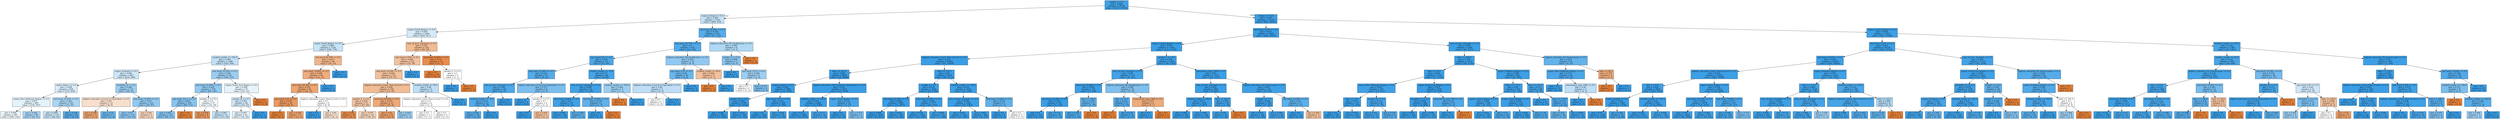 digraph Tree {
node [shape=box, style="filled", color="black"] ;
0 [label="weight <= 0.5\ngini = 0.066\nsamples = 38730\nvalue = [1327, 37403]", fillcolor="#399de5f6"] ;
1 [label="region_Ireland <= 0.5\ngini = 0.485\nsamples = 1592\nvalue = [660, 932]", fillcolor="#399de54a"] ;
0 -> 1 [labeldistance=2.5, labelangle=45, headlabel="True"] ;
2 [label="region_South Region <= 0.5\ngini = 0.493\nsamples = 1460\nvalue = [643, 817]", fillcolor="#399de536"] ;
1 -> 2 ;
3 [label="region_North Region <= 0.5\ngini = 0.486\nsamples = 1336\nvalue = [558, 778]", fillcolor="#399de548"] ;
2 -> 3 ;
4 [label="studied_credits <= 105.0\ngini = 0.483\nsamples = 1288\nvalue = [524, 764]", fillcolor="#399de550"] ;
3 -> 4 ;
5 [label="region_Scotland <= 0.5\ngini = 0.491\nsamples = 965\nvalue = [416, 549]", fillcolor="#399de53e"] ;
4 -> 5 ;
6 [label="region_Wales <= 0.5\ngini = 0.494\nsamples = 828\nvalue = [370, 458]", fillcolor="#399de531"] ;
5 -> 6 ;
7 [label="region_West Midlands Region <= 0.5\ngini = 0.497\nsamples = 685\nvalue = [318, 367]", fillcolor="#399de522"] ;
6 -> 7 ;
8 [label="gini = 0.499\nsamples = 605\nvalue = [289, 316]", fillcolor="#399de516"] ;
7 -> 8 ;
9 [label="gini = 0.462\nsamples = 80\nvalue = [29, 51]", fillcolor="#399de56e"] ;
7 -> 9 ;
10 [label="imd_band_20-30% <= 0.5\ngini = 0.463\nsamples = 143\nvalue = [52, 91]", fillcolor="#399de56d"] ;
6 -> 10 ;
11 [label="gini = 0.488\nsamples = 114\nvalue = [48, 66]", fillcolor="#399de546"] ;
10 -> 11 ;
12 [label="gini = 0.238\nsamples = 29\nvalue = [4, 25]", fillcolor="#399de5d6"] ;
10 -> 12 ;
13 [label="disability_N <= 0.5\ngini = 0.446\nsamples = 137\nvalue = [46, 91]", fillcolor="#399de57e"] ;
5 -> 13 ;
14 [label="highest_education_A Level or Equivalent <= 0.5\ngini = 0.49\nsamples = 14\nvalue = [8, 6]", fillcolor="#e5813940"] ;
13 -> 14 ;
15 [label="gini = 0.346\nsamples = 9\nvalue = [7, 2]", fillcolor="#e58139b6"] ;
14 -> 15 ;
16 [label="gini = 0.32\nsamples = 5\nvalue = [1, 4]", fillcolor="#399de5bf"] ;
14 -> 16 ;
17 [label="imd_band_70-80% <= 0.5\ngini = 0.427\nsamples = 123\nvalue = [38, 85]", fillcolor="#399de58d"] ;
13 -> 17 ;
18 [label="gini = 0.417\nsamples = 118\nvalue = [35, 83]", fillcolor="#399de593"] ;
17 -> 18 ;
19 [label="gini = 0.48\nsamples = 5\nvalue = [3, 2]", fillcolor="#e5813955"] ;
17 -> 19 ;
20 [label="imd_band_20-30% <= 0.5\ngini = 0.445\nsamples = 323\nvalue = [108, 215]", fillcolor="#399de57f"] ;
4 -> 20 ;
21 [label="imd_band_10-20% <= 0.5\ngini = 0.429\nsamples = 276\nvalue = [86, 190]", fillcolor="#399de58c"] ;
20 -> 21 ;
22 [label="age_band_55<= <= 0.5\ngini = 0.407\nsamples = 239\nvalue = [68, 171]", fillcolor="#399de59a"] ;
21 -> 22 ;
23 [label="gini = 0.402\nsamples = 237\nvalue = [66, 171]", fillcolor="#399de59d"] ;
22 -> 23 ;
24 [label="gini = 0.0\nsamples = 2\nvalue = [2, 0]", fillcolor="#e58139ff"] ;
22 -> 24 ;
25 [label="gender_F <= 0.5\ngini = 0.5\nsamples = 37\nvalue = [18, 19]", fillcolor="#399de50d"] ;
21 -> 25 ;
26 [label="gini = 0.278\nsamples = 6\nvalue = [5, 1]", fillcolor="#e58139cc"] ;
25 -> 26 ;
27 [label="gini = 0.487\nsamples = 31\nvalue = [13, 18]", fillcolor="#399de547"] ;
25 -> 27 ;
28 [label="region_South East Region <= 0.5\ngini = 0.498\nsamples = 47\nvalue = [22, 25]", fillcolor="#399de51f"] ;
20 -> 28 ;
29 [label="gender_M <= 0.5\ngini = 0.491\nsamples = 44\nvalue = [19, 25]", fillcolor="#399de53d"] ;
28 -> 29 ;
30 [label="gini = 0.497\nsamples = 41\nvalue = [19, 22]", fillcolor="#399de523"] ;
29 -> 30 ;
31 [label="gini = 0.0\nsamples = 3\nvalue = [0, 3]", fillcolor="#399de5ff"] ;
29 -> 31 ;
32 [label="gini = 0.0\nsamples = 3\nvalue = [3, 0]", fillcolor="#e58139ff"] ;
28 -> 32 ;
33 [label="imd_band_60-70% <= 0.5\ngini = 0.413\nsamples = 48\nvalue = [34, 14]", fillcolor="#e5813996"] ;
3 -> 33 ;
34 [label="imd_band_70-80% <= 0.5\ngini = 0.386\nsamples = 46\nvalue = [34, 12]", fillcolor="#e58139a5"] ;
33 -> 34 ;
35 [label="imd_band_20-30% <= 0.5\ngini = 0.351\nsamples = 44\nvalue = [34, 10]", fillcolor="#e58139b4"] ;
34 -> 35 ;
36 [label="age_band_0-35 <= 0.5\ngini = 0.278\nsamples = 36\nvalue = [30, 6]", fillcolor="#e58139cc"] ;
35 -> 36 ;
37 [label="gini = 0.0\nsamples = 9\nvalue = [9, 0]", fillcolor="#e58139ff"] ;
36 -> 37 ;
38 [label="gini = 0.346\nsamples = 27\nvalue = [21, 6]", fillcolor="#e58139b6"] ;
36 -> 38 ;
39 [label="highest_education_Lower Than A Level <= 0.5\ngini = 0.5\nsamples = 8\nvalue = [4, 4]", fillcolor="#e5813900"] ;
35 -> 39 ;
40 [label="gini = 0.0\nsamples = 1\nvalue = [0, 1]", fillcolor="#399de5ff"] ;
39 -> 40 ;
41 [label="gini = 0.49\nsamples = 7\nvalue = [4, 3]", fillcolor="#e5813940"] ;
39 -> 41 ;
42 [label="gini = 0.0\nsamples = 2\nvalue = [0, 2]", fillcolor="#399de5ff"] ;
34 -> 42 ;
43 [label="gini = 0.0\nsamples = 2\nvalue = [0, 2]", fillcolor="#399de5ff"] ;
33 -> 43 ;
44 [label="num_of_prev_attempts <= 0.5\ngini = 0.431\nsamples = 124\nvalue = [85, 39]", fillcolor="#e581398a"] ;
2 -> 44 ;
45 [label="imd_band_0-10% <= 0.5\ngini = 0.448\nsamples = 112\nvalue = [74, 38]", fillcolor="#e581397c"] ;
44 -> 45 ;
46 [label="imd_band_10-20% <= 0.5\ngini = 0.444\nsamples = 111\nvalue = [74, 37]", fillcolor="#e581397f"] ;
45 -> 46 ;
47 [label="highest_education_Lower Than A Level <= 0.5\ngini = 0.436\nsamples = 106\nvalue = [72, 34]", fillcolor="#e5813987"] ;
46 -> 47 ;
48 [label="gender_F <= 0.5\ngini = 0.459\nsamples = 73\nvalue = [47, 26]", fillcolor="#e5813972"] ;
47 -> 48 ;
49 [label="gini = 0.18\nsamples = 10\nvalue = [9, 1]", fillcolor="#e58139e3"] ;
48 -> 49 ;
50 [label="gini = 0.479\nsamples = 63\nvalue = [38, 25]", fillcolor="#e5813957"] ;
48 -> 50 ;
51 [label="imd_band_80-90% <= 0.5\ngini = 0.367\nsamples = 33\nvalue = [25, 8]", fillcolor="#e58139ad"] ;
47 -> 51 ;
52 [label="gini = 0.32\nsamples = 30\nvalue = [24, 6]", fillcolor="#e58139bf"] ;
51 -> 52 ;
53 [label="gini = 0.444\nsamples = 3\nvalue = [1, 2]", fillcolor="#399de57f"] ;
51 -> 53 ;
54 [label="studied_credits <= 90.0\ngini = 0.48\nsamples = 5\nvalue = [2, 3]", fillcolor="#399de555"] ;
46 -> 54 ;
55 [label="highest_education_Lower Than A Level <= 0.5\ngini = 0.5\nsamples = 4\nvalue = [2, 2]", fillcolor="#e5813900"] ;
54 -> 55 ;
56 [label="gini = 0.5\nsamples = 2\nvalue = [1, 1]", fillcolor="#e5813900"] ;
55 -> 56 ;
57 [label="gini = 0.5\nsamples = 2\nvalue = [1, 1]", fillcolor="#e5813900"] ;
55 -> 57 ;
58 [label="gini = 0.0\nsamples = 1\nvalue = [0, 1]", fillcolor="#399de5ff"] ;
54 -> 58 ;
59 [label="gini = 0.0\nsamples = 1\nvalue = [0, 1]", fillcolor="#399de5ff"] ;
45 -> 59 ;
60 [label="imd_band_10-20% <= 0.5\ngini = 0.153\nsamples = 12\nvalue = [11, 1]", fillcolor="#e58139e8"] ;
44 -> 60 ;
61 [label="gini = 0.0\nsamples = 10\nvalue = [10, 0]", fillcolor="#e58139ff"] ;
60 -> 61 ;
62 [label="gender_F <= 0.5\ngini = 0.5\nsamples = 2\nvalue = [1, 1]", fillcolor="#e5813900"] ;
60 -> 62 ;
63 [label="gini = 0.0\nsamples = 1\nvalue = [0, 1]", fillcolor="#399de5ff"] ;
62 -> 63 ;
64 [label="gini = 0.0\nsamples = 1\nvalue = [1, 0]", fillcolor="#e58139ff"] ;
62 -> 64 ;
65 [label="imd_band_80-90% <= 0.5\ngini = 0.224\nsamples = 132\nvalue = [17, 115]", fillcolor="#399de5d9"] ;
1 -> 65 ;
66 [label="imd_band_60-70% <= 0.5\ngini = 0.2\nsamples = 124\nvalue = [14, 110]", fillcolor="#399de5df"] ;
65 -> 66 ;
67 [label="age_band_0-35 <= 0.5\ngini = 0.164\nsamples = 111\nvalue = [10, 101]", fillcolor="#399de5e6"] ;
66 -> 67 ;
68 [label="imd_band_10-20% <= 0.5\ngini = 0.223\nsamples = 47\nvalue = [6, 41]", fillcolor="#399de5da"] ;
67 -> 68 ;
69 [label="num_of_prev_attempts <= 0.5\ngini = 0.184\nsamples = 39\nvalue = [4, 35]", fillcolor="#399de5e2"] ;
68 -> 69 ;
70 [label="studied_credits <= 75.0\ngini = 0.213\nsamples = 33\nvalue = [4, 29]", fillcolor="#399de5dc"] ;
69 -> 70 ;
71 [label="gini = 0.245\nsamples = 28\nvalue = [4, 24]", fillcolor="#399de5d4"] ;
70 -> 71 ;
72 [label="gini = 0.0\nsamples = 5\nvalue = [0, 5]", fillcolor="#399de5ff"] ;
70 -> 72 ;
73 [label="gini = 0.0\nsamples = 6\nvalue = [0, 6]", fillcolor="#399de5ff"] ;
69 -> 73 ;
74 [label="highest_education_A Level or Equivalent <= 0.5\ngini = 0.375\nsamples = 8\nvalue = [2, 6]", fillcolor="#399de5aa"] ;
68 -> 74 ;
75 [label="gini = 0.0\nsamples = 4\nvalue = [0, 4]", fillcolor="#399de5ff"] ;
74 -> 75 ;
76 [label="gender_F <= 0.5\ngini = 0.5\nsamples = 4\nvalue = [2, 2]", fillcolor="#e5813900"] ;
74 -> 76 ;
77 [label="gini = 0.0\nsamples = 1\nvalue = [0, 1]", fillcolor="#399de5ff"] ;
76 -> 77 ;
78 [label="gini = 0.444\nsamples = 3\nvalue = [2, 1]", fillcolor="#e581397f"] ;
76 -> 78 ;
79 [label="studied_credits <= 75.0\ngini = 0.117\nsamples = 64\nvalue = [4, 60]", fillcolor="#399de5ee"] ;
67 -> 79 ;
80 [label="num_of_prev_attempts <= 0.5\ngini = 0.094\nsamples = 61\nvalue = [3, 58]", fillcolor="#399de5f2"] ;
79 -> 80 ;
81 [label="imd_band_30-40% <= 0.5\ngini = 0.07\nsamples = 55\nvalue = [2, 53]", fillcolor="#399de5f5"] ;
80 -> 81 ;
82 [label="gini = 0.041\nsamples = 48\nvalue = [1, 47]", fillcolor="#399de5fa"] ;
81 -> 82 ;
83 [label="gini = 0.245\nsamples = 7\nvalue = [1, 6]", fillcolor="#399de5d4"] ;
81 -> 83 ;
84 [label="imd_band_70-80% <= 0.5\ngini = 0.278\nsamples = 6\nvalue = [1, 5]", fillcolor="#399de5cc"] ;
80 -> 84 ;
85 [label="gini = 0.0\nsamples = 5\nvalue = [0, 5]", fillcolor="#399de5ff"] ;
84 -> 85 ;
86 [label="gini = 0.0\nsamples = 1\nvalue = [1, 0]", fillcolor="#e58139ff"] ;
84 -> 86 ;
87 [label="studied_credits <= 105.0\ngini = 0.444\nsamples = 3\nvalue = [1, 2]", fillcolor="#399de57f"] ;
79 -> 87 ;
88 [label="gini = 0.0\nsamples = 1\nvalue = [1, 0]", fillcolor="#e58139ff"] ;
87 -> 88 ;
89 [label="gini = 0.0\nsamples = 2\nvalue = [0, 2]", fillcolor="#399de5ff"] ;
87 -> 89 ;
90 [label="highest_education_HE Qualification <= 0.5\ngini = 0.426\nsamples = 13\nvalue = [4, 9]", fillcolor="#399de58e"] ;
66 -> 90 ;
91 [label="age_band_0-35 <= 0.5\ngini = 0.32\nsamples = 10\nvalue = [2, 8]", fillcolor="#399de5bf"] ;
90 -> 91 ;
92 [label="highest_education_A Level or Equivalent <= 0.5\ngini = 0.48\nsamples = 5\nvalue = [2, 3]", fillcolor="#399de555"] ;
91 -> 92 ;
93 [label="gini = 0.5\nsamples = 4\nvalue = [2, 2]", fillcolor="#e5813900"] ;
92 -> 93 ;
94 [label="gini = 0.0\nsamples = 1\nvalue = [0, 1]", fillcolor="#399de5ff"] ;
92 -> 94 ;
95 [label="gini = 0.0\nsamples = 5\nvalue = [0, 5]", fillcolor="#399de5ff"] ;
91 -> 95 ;
96 [label="studied_credits <= 90.0\ngini = 0.444\nsamples = 3\nvalue = [2, 1]", fillcolor="#e581397f"] ;
90 -> 96 ;
97 [label="gini = 0.0\nsamples = 2\nvalue = [2, 0]", fillcolor="#e58139ff"] ;
96 -> 97 ;
98 [label="gini = 0.0\nsamples = 1\nvalue = [0, 1]", fillcolor="#399de5ff"] ;
96 -> 98 ;
99 [label="highest_education_HE Qualification <= 0.5\ngini = 0.469\nsamples = 8\nvalue = [3, 5]", fillcolor="#399de566"] ;
65 -> 99 ;
100 [label="gender_F <= 0.5\ngini = 0.408\nsamples = 7\nvalue = [2, 5]", fillcolor="#399de599"] ;
99 -> 100 ;
101 [label="gini = 0.0\nsamples = 1\nvalue = [0, 1]", fillcolor="#399de5ff"] ;
100 -> 101 ;
102 [label="age_band_35-55 <= 0.5\ngini = 0.444\nsamples = 6\nvalue = [2, 4]", fillcolor="#399de57f"] ;
100 -> 102 ;
103 [label="gini = 0.5\nsamples = 2\nvalue = [1, 1]", fillcolor="#e5813900"] ;
102 -> 103 ;
104 [label="gini = 0.375\nsamples = 4\nvalue = [1, 3]", fillcolor="#399de5aa"] ;
102 -> 104 ;
105 [label="gini = 0.0\nsamples = 1\nvalue = [1, 0]", fillcolor="#e58139ff"] ;
99 -> 105 ;
106 [label="weight <= 14.0\ngini = 0.035\nsamples = 37138\nvalue = [667, 36471]", fillcolor="#399de5fa"] ;
0 -> 106 [labeldistance=2.5, labelangle=-45, headlabel="False"] ;
107 [label="imd_band_0-10% <= 0.5\ngini = 0.017\nsamples = 19601\nvalue = [166, 19435]", fillcolor="#399de5fd"] ;
106 -> 107 ;
108 [label="region_London Region <= 0.5\ngini = 0.014\nsamples = 17401\nvalue = [123, 17278]", fillcolor="#399de5fd"] ;
107 -> 108 ;
109 [label="highest_education_Lower Than A Level <= 0.5\ngini = 0.012\nsamples = 16056\nvalue = [97, 15959]", fillcolor="#399de5fd"] ;
108 -> 109 ;
110 [label="date <= 141.5\ngini = 0.007\nsamples = 9682\nvalue = [34, 9648]", fillcolor="#399de5fe"] ;
109 -> 110 ;
111 [label="region_Ireland <= 0.5\ngini = 0.005\nsamples = 7068\nvalue = [18, 7050]", fillcolor="#399de5fe"] ;
110 -> 111 ;
112 [label="gender_M <= 0.5\ngini = 0.004\nsamples = 6769\nvalue = [15, 6754]", fillcolor="#399de5fe"] ;
111 -> 112 ;
113 [label="gini = 0.004\nsamples = 6013\nvalue = [11, 6002]", fillcolor="#399de5ff"] ;
112 -> 113 ;
114 [label="gini = 0.011\nsamples = 756\nvalue = [4, 752]", fillcolor="#399de5fe"] ;
112 -> 114 ;
115 [label="age_band_35-55 <= 0.5\ngini = 0.02\nsamples = 299\nvalue = [3, 296]", fillcolor="#399de5fc"] ;
111 -> 115 ;
116 [label="gini = 0.0\nsamples = 200\nvalue = [0, 200]", fillcolor="#399de5ff"] ;
115 -> 116 ;
117 [label="gini = 0.059\nsamples = 99\nvalue = [3, 96]", fillcolor="#399de5f7"] ;
115 -> 117 ;
118 [label="highest_education_Post Graduate Qualification <= 0.5\ngini = 0.012\nsamples = 2614\nvalue = [16, 2598]", fillcolor="#399de5fd"] ;
110 -> 118 ;
119 [label="studied_credits <= 225.0\ngini = 0.011\nsamples = 2600\nvalue = [15, 2585]", fillcolor="#399de5fe"] ;
118 -> 119 ;
120 [label="gini = 0.011\nsamples = 2584\nvalue = [14, 2570]", fillcolor="#399de5fe"] ;
119 -> 120 ;
121 [label="gini = 0.117\nsamples = 16\nvalue = [1, 15]", fillcolor="#399de5ee"] ;
119 -> 121 ;
122 [label="region_South Region <= 0.5\ngini = 0.133\nsamples = 14\nvalue = [1, 13]", fillcolor="#399de5eb"] ;
118 -> 122 ;
123 [label="gini = 0.0\nsamples = 10\nvalue = [0, 10]", fillcolor="#399de5ff"] ;
122 -> 123 ;
124 [label="gini = 0.375\nsamples = 4\nvalue = [1, 3]", fillcolor="#399de5aa"] ;
122 -> 124 ;
125 [label="date <= 141.5\ngini = 0.02\nsamples = 6374\nvalue = [63, 6311]", fillcolor="#399de5fc"] ;
109 -> 125 ;
126 [label="weight <= 3.0\ngini = 0.016\nsamples = 4764\nvalue = [38, 4726]", fillcolor="#399de5fd"] ;
125 -> 126 ;
127 [label="imd_band_20-30% <= 0.5\ngini = 0.008\nsamples = 2987\nvalue = [12, 2975]", fillcolor="#399de5fe"] ;
126 -> 127 ;
128 [label="gini = 0.006\nsamples = 2619\nvalue = [8, 2611]", fillcolor="#399de5fe"] ;
127 -> 128 ;
129 [label="gini = 0.022\nsamples = 368\nvalue = [4, 364]", fillcolor="#399de5fc"] ;
127 -> 129 ;
130 [label="imd_band_30-40% <= 0.5\ngini = 0.029\nsamples = 1777\nvalue = [26, 1751]", fillcolor="#399de5fb"] ;
126 -> 130 ;
131 [label="gini = 0.024\nsamples = 1564\nvalue = [19, 1545]", fillcolor="#399de5fc"] ;
130 -> 131 ;
132 [label="gini = 0.064\nsamples = 213\nvalue = [7, 206]", fillcolor="#399de5f6"] ;
130 -> 132 ;
133 [label="studied_credits <= 270.0\ngini = 0.031\nsamples = 1610\nvalue = [25, 1585]", fillcolor="#399de5fb"] ;
125 -> 133 ;
134 [label="num_of_prev_attempts <= 0.5\ngini = 0.029\nsamples = 1604\nvalue = [24, 1580]", fillcolor="#399de5fb"] ;
133 -> 134 ;
135 [label="gini = 0.022\nsamples = 1322\nvalue = [15, 1307]", fillcolor="#399de5fc"] ;
134 -> 135 ;
136 [label="gini = 0.062\nsamples = 282\nvalue = [9, 273]", fillcolor="#399de5f7"] ;
134 -> 136 ;
137 [label="imd_band_10-20% <= 0.5\ngini = 0.278\nsamples = 6\nvalue = [1, 5]", fillcolor="#399de5cc"] ;
133 -> 137 ;
138 [label="gini = 0.0\nsamples = 4\nvalue = [0, 4]", fillcolor="#399de5ff"] ;
137 -> 138 ;
139 [label="gini = 0.5\nsamples = 2\nvalue = [1, 1]", fillcolor="#e5813900"] ;
137 -> 139 ;
140 [label="gender_F <= 0.5\ngini = 0.038\nsamples = 1345\nvalue = [26, 1319]", fillcolor="#399de5fa"] ;
108 -> 140 ;
141 [label="num_of_prev_attempts <= 0.5\ngini = 0.09\nsamples = 170\nvalue = [8, 162]", fillcolor="#399de5f2"] ;
140 -> 141 ;
142 [label="imd_band_50-60% <= 0.5\ngini = 0.039\nsamples = 151\nvalue = [3, 148]", fillcolor="#399de5fa"] ;
141 -> 142 ;
143 [label="imd_band_20-30% <= 0.5\ngini = 0.014\nsamples = 139\nvalue = [1, 138]", fillcolor="#399de5fd"] ;
142 -> 143 ;
144 [label="gini = 0.0\nsamples = 125\nvalue = [0, 125]", fillcolor="#399de5ff"] ;
143 -> 144 ;
145 [label="gini = 0.133\nsamples = 14\nvalue = [1, 13]", fillcolor="#399de5eb"] ;
143 -> 145 ;
146 [label="date <= 190.5\ngini = 0.278\nsamples = 12\nvalue = [2, 10]", fillcolor="#399de5cc"] ;
142 -> 146 ;
147 [label="gini = 0.165\nsamples = 11\nvalue = [1, 10]", fillcolor="#399de5e6"] ;
146 -> 147 ;
148 [label="gini = 0.0\nsamples = 1\nvalue = [1, 0]", fillcolor="#e58139ff"] ;
146 -> 148 ;
149 [label="highest_education_HE Qualification <= 0.5\ngini = 0.388\nsamples = 19\nvalue = [5, 14]", fillcolor="#399de5a4"] ;
141 -> 149 ;
150 [label="date <= 15.5\ngini = 0.231\nsamples = 15\nvalue = [2, 13]", fillcolor="#399de5d8"] ;
149 -> 150 ;
151 [label="gini = 0.0\nsamples = 1\nvalue = [1, 0]", fillcolor="#e58139ff"] ;
150 -> 151 ;
152 [label="gini = 0.133\nsamples = 14\nvalue = [1, 13]", fillcolor="#399de5eb"] ;
150 -> 152 ;
153 [label="assessment_type_CMA <= 0.5\ngini = 0.375\nsamples = 4\nvalue = [3, 1]", fillcolor="#e58139aa"] ;
149 -> 153 ;
154 [label="gini = 0.0\nsamples = 1\nvalue = [0, 1]", fillcolor="#399de5ff"] ;
153 -> 154 ;
155 [label="gini = 0.0\nsamples = 3\nvalue = [3, 0]", fillcolor="#e58139ff"] ;
153 -> 155 ;
156 [label="assessment_type_TMA <= 0.5\ngini = 0.03\nsamples = 1175\nvalue = [18, 1157]", fillcolor="#399de5fb"] ;
140 -> 156 ;
157 [label="num_of_prev_attempts <= 1.5\ngini = 0.021\nsamples = 854\nvalue = [9, 845]", fillcolor="#399de5fc"] ;
156 -> 157 ;
158 [label="studied_credits <= 80.0\ngini = 0.017\nsamples = 814\nvalue = [7, 807]", fillcolor="#399de5fd"] ;
157 -> 158 ;
159 [label="gini = 0.004\nsamples = 530\nvalue = [1, 529]", fillcolor="#399de5ff"] ;
158 -> 159 ;
160 [label="gini = 0.041\nsamples = 284\nvalue = [6, 278]", fillcolor="#399de5f9"] ;
158 -> 160 ;
161 [label="date <= 201.0\ngini = 0.095\nsamples = 40\nvalue = [2, 38]", fillcolor="#399de5f2"] ;
157 -> 161 ;
162 [label="gini = 0.05\nsamples = 39\nvalue = [1, 38]", fillcolor="#399de5f8"] ;
161 -> 162 ;
163 [label="gini = 0.0\nsamples = 1\nvalue = [1, 0]", fillcolor="#e58139ff"] ;
161 -> 163 ;
164 [label="highest_education_No Formal quals <= 0.5\ngini = 0.055\nsamples = 321\nvalue = [9, 312]", fillcolor="#399de5f8"] ;
156 -> 164 ;
165 [label="weight <= 7.5\ngini = 0.044\nsamples = 308\nvalue = [7, 301]", fillcolor="#399de5f9"] ;
164 -> 165 ;
166 [label="gini = 0.033\nsamples = 240\nvalue = [4, 236]", fillcolor="#399de5fb"] ;
165 -> 166 ;
167 [label="gini = 0.084\nsamples = 68\nvalue = [3, 65]", fillcolor="#399de5f3"] ;
165 -> 167 ;
168 [label="imd_band_10-20% <= 0.5\ngini = 0.26\nsamples = 13\nvalue = [2, 11]", fillcolor="#399de5d1"] ;
164 -> 168 ;
169 [label="gini = 0.0\nsamples = 10\nvalue = [0, 10]", fillcolor="#399de5ff"] ;
168 -> 169 ;
170 [label="gini = 0.444\nsamples = 3\nvalue = [2, 1]", fillcolor="#e581397f"] ;
168 -> 170 ;
171 [label="num_of_prev_attempts <= 2.5\ngini = 0.038\nsamples = 2200\nvalue = [43, 2157]", fillcolor="#399de5fa"] ;
107 -> 171 ;
172 [label="date <= 106.5\ngini = 0.034\nsamples = 2172\nvalue = [38, 2134]", fillcolor="#399de5fa"] ;
171 -> 172 ;
173 [label="date <= 33.0\ngini = 0.025\nsamples = 1331\nvalue = [17, 1314]", fillcolor="#399de5fc"] ;
172 -> 173 ;
174 [label="region_West Midlands Region <= 0.5\ngini = 0.052\nsamples = 453\nvalue = [12, 441]", fillcolor="#399de5f8"] ;
173 -> 174 ;
175 [label="date <= 15.5\ngini = 0.037\nsamples = 370\nvalue = [7, 363]", fillcolor="#399de5fa"] ;
174 -> 175 ;
176 [label="gini = 0.0\nsamples = 107\nvalue = [0, 107]", fillcolor="#399de5ff"] ;
175 -> 176 ;
177 [label="gini = 0.052\nsamples = 263\nvalue = [7, 256]", fillcolor="#399de5f8"] ;
175 -> 177 ;
178 [label="gender_M <= 0.5\ngini = 0.113\nsamples = 83\nvalue = [5, 78]", fillcolor="#399de5ef"] ;
174 -> 178 ;
179 [label="gini = 0.101\nsamples = 75\nvalue = [4, 71]", fillcolor="#399de5f1"] ;
178 -> 179 ;
180 [label="gini = 0.219\nsamples = 8\nvalue = [1, 7]", fillcolor="#399de5db"] ;
178 -> 180 ;
181 [label="region_South East Region <= 0.5\ngini = 0.011\nsamples = 878\nvalue = [5, 873]", fillcolor="#399de5fe"] ;
173 -> 181 ;
182 [label="disability_Y <= 0.5\ngini = 0.009\nsamples = 868\nvalue = [4, 864]", fillcolor="#399de5fe"] ;
181 -> 182 ;
183 [label="gini = 0.003\nsamples = 742\nvalue = [1, 741]", fillcolor="#399de5ff"] ;
182 -> 183 ;
184 [label="gini = 0.046\nsamples = 126\nvalue = [3, 123]", fillcolor="#399de5f9"] ;
182 -> 184 ;
185 [label="assessment_type_TMA <= 0.5\ngini = 0.18\nsamples = 10\nvalue = [1, 9]", fillcolor="#399de5e3"] ;
181 -> 185 ;
186 [label="gini = 0.0\nsamples = 9\nvalue = [0, 9]", fillcolor="#399de5ff"] ;
185 -> 186 ;
187 [label="gini = 0.0\nsamples = 1\nvalue = [1, 0]", fillcolor="#e58139ff"] ;
185 -> 187 ;
188 [label="region_Yorkshire Region <= 0.5\ngini = 0.049\nsamples = 841\nvalue = [21, 820]", fillcolor="#399de5f8"] ;
172 -> 188 ;
189 [label="date <= 127.5\ngini = 0.04\nsamples = 743\nvalue = [15, 728]", fillcolor="#399de5fa"] ;
188 -> 189 ;
190 [label="region_London Region <= 0.5\ngini = 0.068\nsamples = 169\nvalue = [6, 163]", fillcolor="#399de5f6"] ;
189 -> 190 ;
191 [label="gini = 0.052\nsamples = 149\nvalue = [4, 145]", fillcolor="#399de5f8"] ;
190 -> 191 ;
192 [label="gini = 0.18\nsamples = 20\nvalue = [2, 18]", fillcolor="#399de5e3"] ;
190 -> 192 ;
193 [label="region_South Region <= 0.5\ngini = 0.031\nsamples = 574\nvalue = [9, 565]", fillcolor="#399de5fb"] ;
189 -> 193 ;
194 [label="gini = 0.028\nsamples = 564\nvalue = [8, 556]", fillcolor="#399de5fb"] ;
193 -> 194 ;
195 [label="gini = 0.18\nsamples = 10\nvalue = [1, 9]", fillcolor="#399de5e3"] ;
193 -> 195 ;
196 [label="date <= 141.5\ngini = 0.115\nsamples = 98\nvalue = [6, 92]", fillcolor="#399de5ee"] ;
188 -> 196 ;
197 [label="gini = 0.0\nsamples = 37\nvalue = [0, 37]", fillcolor="#399de5ff"] ;
196 -> 197 ;
198 [label="date <= 176.5\ngini = 0.177\nsamples = 61\nvalue = [6, 55]", fillcolor="#399de5e3"] ;
196 -> 198 ;
199 [label="gini = 0.293\nsamples = 28\nvalue = [5, 23]", fillcolor="#399de5c8"] ;
198 -> 199 ;
200 [label="gini = 0.059\nsamples = 33\nvalue = [1, 32]", fillcolor="#399de5f7"] ;
198 -> 200 ;
201 [label="highest_education_No Formal quals <= 0.5\ngini = 0.293\nsamples = 28\nvalue = [5, 23]", fillcolor="#399de5c8"] ;
171 -> 201 ;
202 [label="region_West Midlands Region <= 0.5\ngini = 0.153\nsamples = 24\nvalue = [2, 22]", fillcolor="#399de5e8"] ;
201 -> 202 ;
203 [label="gini = 0.0\nsamples = 19\nvalue = [0, 19]", fillcolor="#399de5ff"] ;
202 -> 203 ;
204 [label="assessment_type_CMA <= 0.5\ngini = 0.48\nsamples = 5\nvalue = [2, 3]", fillcolor="#399de555"] ;
202 -> 204 ;
205 [label="gini = 0.0\nsamples = 3\nvalue = [0, 3]", fillcolor="#399de5ff"] ;
204 -> 205 ;
206 [label="gini = 0.0\nsamples = 2\nvalue = [2, 0]", fillcolor="#e58139ff"] ;
204 -> 206 ;
207 [label="date <= 99.5\ngini = 0.375\nsamples = 4\nvalue = [3, 1]", fillcolor="#e58139aa"] ;
201 -> 207 ;
208 [label="gini = 0.0\nsamples = 3\nvalue = [3, 0]", fillcolor="#e58139ff"] ;
207 -> 208 ;
209 [label="gini = 0.0\nsamples = 1\nvalue = [0, 1]", fillcolor="#399de5ff"] ;
207 -> 209 ;
210 [label="region_London Region <= 0.5\ngini = 0.056\nsamples = 17537\nvalue = [501, 17036]", fillcolor="#399de5f8"] ;
106 -> 210 ;
211 [label="imd_band_0-10% <= 0.5\ngini = 0.051\nsamples = 16154\nvalue = [425, 15729]", fillcolor="#399de5f8"] ;
210 -> 211 ;
212 [label="imd_band_10-20% <= 0.5\ngini = 0.046\nsamples = 14438\nvalue = [343, 14095]", fillcolor="#399de5f9"] ;
211 -> 212 ;
213 [label="highest_education_Lower Than A Level <= 0.5\ngini = 0.043\nsamples = 12828\nvalue = [280, 12548]", fillcolor="#399de5f9"] ;
212 -> 213 ;
214 [label="date <= 64.5\ngini = 0.036\nsamples = 8005\nvalue = [146, 7859]", fillcolor="#399de5fa"] ;
213 -> 214 ;
215 [label="region_Ireland <= 0.5\ngini = 0.016\nsamples = 1490\nvalue = [12, 1478]", fillcolor="#399de5fd"] ;
214 -> 215 ;
216 [label="gini = 0.011\nsamples = 1438\nvalue = [8, 1430]", fillcolor="#399de5fe"] ;
215 -> 216 ;
217 [label="gini = 0.142\nsamples = 52\nvalue = [4, 48]", fillcolor="#399de5ea"] ;
215 -> 217 ;
218 [label="studied_credits <= 142.5\ngini = 0.04\nsamples = 6515\nvalue = [134, 6381]", fillcolor="#399de5fa"] ;
214 -> 218 ;
219 [label="gini = 0.038\nsamples = 6273\nvalue = [122, 6151]", fillcolor="#399de5fa"] ;
218 -> 219 ;
220 [label="gini = 0.094\nsamples = 242\nvalue = [12, 230]", fillcolor="#399de5f2"] ;
218 -> 220 ;
221 [label="region_North Region <= 0.5\ngini = 0.054\nsamples = 4823\nvalue = [134, 4689]", fillcolor="#399de5f8"] ;
213 -> 221 ;
222 [label="imd_band_20-30% <= 0.5\ngini = 0.052\nsamples = 4676\nvalue = [124, 4552]", fillcolor="#399de5f8"] ;
221 -> 222 ;
223 [label="gini = 0.047\nsamples = 4024\nvalue = [96, 3928]", fillcolor="#399de5f9"] ;
222 -> 223 ;
224 [label="gini = 0.082\nsamples = 652\nvalue = [28, 624]", fillcolor="#399de5f4"] ;
222 -> 224 ;
225 [label="imd_band_70-80% <= 0.5\ngini = 0.127\nsamples = 147\nvalue = [10, 137]", fillcolor="#399de5ec"] ;
221 -> 225 ;
226 [label="gini = 0.108\nsamples = 139\nvalue = [8, 131]", fillcolor="#399de5ef"] ;
225 -> 226 ;
227 [label="gini = 0.375\nsamples = 8\nvalue = [2, 6]", fillcolor="#399de5aa"] ;
225 -> 227 ;
228 [label="region_Yorkshire Region <= 0.5\ngini = 0.075\nsamples = 1610\nvalue = [63, 1547]", fillcolor="#399de5f5"] ;
212 -> 228 ;
229 [label="date <= 113.5\ngini = 0.066\nsamples = 1430\nvalue = [49, 1381]", fillcolor="#399de5f6"] ;
228 -> 229 ;
230 [label="num_of_prev_attempts <= 1.5\ngini = 0.043\nsamples = 637\nvalue = [14, 623]", fillcolor="#399de5f9"] ;
229 -> 230 ;
231 [label="gini = 0.039\nsamples = 606\nvalue = [12, 594]", fillcolor="#399de5fa"] ;
230 -> 231 ;
232 [label="gini = 0.121\nsamples = 31\nvalue = [2, 29]", fillcolor="#399de5ed"] ;
230 -> 232 ;
233 [label="num_of_prev_attempts <= 3.5\ngini = 0.084\nsamples = 793\nvalue = [35, 758]", fillcolor="#399de5f3"] ;
229 -> 233 ;
234 [label="gini = 0.082\nsamples = 790\nvalue = [34, 756]", fillcolor="#399de5f4"] ;
233 -> 234 ;
235 [label="gini = 0.444\nsamples = 3\nvalue = [1, 2]", fillcolor="#399de57f"] ;
233 -> 235 ;
236 [label="studied_credits <= 165.0\ngini = 0.143\nsamples = 180\nvalue = [14, 166]", fillcolor="#399de5e9"] ;
228 -> 236 ;
237 [label="highest_education_Lower Than A Level <= 0.5\ngini = 0.12\nsamples = 172\nvalue = [11, 161]", fillcolor="#399de5ee"] ;
236 -> 237 ;
238 [label="gini = 0.069\nsamples = 111\nvalue = [4, 107]", fillcolor="#399de5f5"] ;
237 -> 238 ;
239 [label="gini = 0.203\nsamples = 61\nvalue = [7, 54]", fillcolor="#399de5de"] ;
237 -> 239 ;
240 [label="date <= 141.5\ngini = 0.469\nsamples = 8\nvalue = [3, 5]", fillcolor="#399de566"] ;
236 -> 240 ;
241 [label="gini = 0.278\nsamples = 6\nvalue = [1, 5]", fillcolor="#399de5cc"] ;
240 -> 241 ;
242 [label="gini = 0.0\nsamples = 2\nvalue = [2, 0]", fillcolor="#e58139ff"] ;
240 -> 242 ;
243 [label="num_of_prev_attempts <= 1.5\ngini = 0.091\nsamples = 1716\nvalue = [82, 1634]", fillcolor="#399de5f2"] ;
211 -> 243 ;
244 [label="region_South East Region <= 0.5\ngini = 0.083\nsamples = 1623\nvalue = [70, 1553]", fillcolor="#399de5f4"] ;
243 -> 244 ;
245 [label="disability_N <= 0.5\ngini = 0.078\nsamples = 1595\nvalue = [65, 1530]", fillcolor="#399de5f4"] ;
244 -> 245 ;
246 [label="region_Scotland <= 0.5\ngini = 0.124\nsamples = 226\nvalue = [15, 211]", fillcolor="#399de5ed"] ;
245 -> 246 ;
247 [label="gini = 0.075\nsamples = 180\nvalue = [7, 173]", fillcolor="#399de5f5"] ;
246 -> 247 ;
248 [label="gini = 0.287\nsamples = 46\nvalue = [8, 38]", fillcolor="#399de5c9"] ;
246 -> 248 ;
249 [label="studied_credits <= 165.0\ngini = 0.07\nsamples = 1369\nvalue = [50, 1319]", fillcolor="#399de5f5"] ;
245 -> 249 ;
250 [label="gini = 0.067\nsamples = 1328\nvalue = [46, 1282]", fillcolor="#399de5f6"] ;
249 -> 250 ;
251 [label="gini = 0.176\nsamples = 41\nvalue = [4, 37]", fillcolor="#399de5e3"] ;
249 -> 251 ;
252 [label="weight <= 19.0\ngini = 0.293\nsamples = 28\nvalue = [5, 23]", fillcolor="#399de5c8"] ;
244 -> 252 ;
253 [label="gender_F <= 0.5\ngini = 0.204\nsamples = 26\nvalue = [3, 23]", fillcolor="#399de5de"] ;
252 -> 253 ;
254 [label="gini = 0.0\nsamples = 15\nvalue = [0, 15]", fillcolor="#399de5ff"] ;
253 -> 254 ;
255 [label="gini = 0.397\nsamples = 11\nvalue = [3, 8]", fillcolor="#399de59f"] ;
253 -> 255 ;
256 [label="gini = 0.0\nsamples = 2\nvalue = [2, 0]", fillcolor="#e58139ff"] ;
252 -> 256 ;
257 [label="highest_education_No Formal quals <= 0.5\ngini = 0.225\nsamples = 93\nvalue = [12, 81]", fillcolor="#399de5d9"] ;
243 -> 257 ;
258 [label="region_Yorkshire Region <= 0.5\ngini = 0.196\nsamples = 91\nvalue = [10, 81]", fillcolor="#399de5e0"] ;
257 -> 258 ;
259 [label="studied_credits <= 105.0\ngini = 0.134\nsamples = 83\nvalue = [6, 77]", fillcolor="#399de5eb"] ;
258 -> 259 ;
260 [label="gini = 0.24\nsamples = 43\nvalue = [6, 37]", fillcolor="#399de5d6"] ;
259 -> 260 ;
261 [label="gini = 0.0\nsamples = 40\nvalue = [0, 40]", fillcolor="#399de5ff"] ;
259 -> 261 ;
262 [label="date <= 141.5\ngini = 0.5\nsamples = 8\nvalue = [4, 4]", fillcolor="#e5813900"] ;
258 -> 262 ;
263 [label="gini = 0.444\nsamples = 6\nvalue = [2, 4]", fillcolor="#399de57f"] ;
262 -> 263 ;
264 [label="gini = 0.0\nsamples = 2\nvalue = [2, 0]", fillcolor="#e58139ff"] ;
262 -> 264 ;
265 [label="gini = 0.0\nsamples = 2\nvalue = [2, 0]", fillcolor="#e58139ff"] ;
257 -> 265 ;
266 [label="studied_credits <= 105.0\ngini = 0.104\nsamples = 1383\nvalue = [76, 1307]", fillcolor="#399de5f0"] ;
210 -> 266 ;
267 [label="studied_credits <= 65.0\ngini = 0.134\nsamples = 958\nvalue = [69, 889]", fillcolor="#399de5eb"] ;
266 -> 267 ;
268 [label="highest_education_No Formal quals <= 0.5\ngini = 0.119\nsamples = 910\nvalue = [58, 852]", fillcolor="#399de5ee"] ;
267 -> 268 ;
269 [label="date <= 85.5\ngini = 0.112\nsamples = 889\nvalue = [53, 836]", fillcolor="#399de5ef"] ;
268 -> 269 ;
270 [label="imd_band_30-40% <= 0.5\ngini = 0.045\nsamples = 217\nvalue = [5, 212]", fillcolor="#399de5f9"] ;
269 -> 270 ;
271 [label="gini = 0.031\nsamples = 190\nvalue = [3, 187]", fillcolor="#399de5fb"] ;
270 -> 271 ;
272 [label="gini = 0.137\nsamples = 27\nvalue = [2, 25]", fillcolor="#399de5eb"] ;
270 -> 272 ;
273 [label="imd_band_10-20% <= 0.5\ngini = 0.133\nsamples = 672\nvalue = [48, 624]", fillcolor="#399de5eb"] ;
269 -> 273 ;
274 [label="gini = 0.116\nsamples = 520\nvalue = [32, 488]", fillcolor="#399de5ee"] ;
273 -> 274 ;
275 [label="gini = 0.188\nsamples = 152\nvalue = [16, 136]", fillcolor="#399de5e1"] ;
273 -> 275 ;
276 [label="imd_band_10-20% <= 0.5\ngini = 0.363\nsamples = 21\nvalue = [5, 16]", fillcolor="#399de5af"] ;
268 -> 276 ;
277 [label="date <= 194.0\ngini = 0.278\nsamples = 18\nvalue = [3, 15]", fillcolor="#399de5cc"] ;
276 -> 277 ;
278 [label="gini = 0.208\nsamples = 17\nvalue = [2, 15]", fillcolor="#399de5dd"] ;
277 -> 278 ;
279 [label="gini = 0.0\nsamples = 1\nvalue = [1, 0]", fillcolor="#e58139ff"] ;
277 -> 279 ;
280 [label="date <= 68.0\ngini = 0.444\nsamples = 3\nvalue = [2, 1]", fillcolor="#e581397f"] ;
276 -> 280 ;
281 [label="gini = 0.0\nsamples = 1\nvalue = [0, 1]", fillcolor="#399de5ff"] ;
280 -> 281 ;
282 [label="gini = 0.0\nsamples = 2\nvalue = [2, 0]", fillcolor="#e58139ff"] ;
280 -> 282 ;
283 [label="imd_band_10-20% <= 0.5\ngini = 0.353\nsamples = 48\nvalue = [11, 37]", fillcolor="#399de5b3"] ;
267 -> 283 ;
284 [label="gender_M <= 0.5\ngini = 0.137\nsamples = 27\nvalue = [2, 25]", fillcolor="#399de5eb"] ;
283 -> 284 ;
285 [label="highest_education_A Level or Equivalent <= 0.5\ngini = 0.074\nsamples = 26\nvalue = [1, 25]", fillcolor="#399de5f5"] ;
284 -> 285 ;
286 [label="gini = 0.0\nsamples = 19\nvalue = [0, 19]", fillcolor="#399de5ff"] ;
285 -> 286 ;
287 [label="gini = 0.245\nsamples = 7\nvalue = [1, 6]", fillcolor="#399de5d4"] ;
285 -> 287 ;
288 [label="gini = 0.0\nsamples = 1\nvalue = [1, 0]", fillcolor="#e58139ff"] ;
284 -> 288 ;
289 [label="age_band_0-35 <= 0.5\ngini = 0.49\nsamples = 21\nvalue = [9, 12]", fillcolor="#399de540"] ;
283 -> 289 ;
290 [label="disability_Y <= 0.5\ngini = 0.375\nsamples = 12\nvalue = [3, 9]", fillcolor="#399de5aa"] ;
289 -> 290 ;
291 [label="gini = 0.444\nsamples = 9\nvalue = [3, 6]", fillcolor="#399de57f"] ;
290 -> 291 ;
292 [label="gini = 0.0\nsamples = 3\nvalue = [0, 3]", fillcolor="#399de5ff"] ;
290 -> 292 ;
293 [label="date <= 120.5\ngini = 0.444\nsamples = 9\nvalue = [6, 3]", fillcolor="#e581397f"] ;
289 -> 293 ;
294 [label="gini = 0.5\nsamples = 4\nvalue = [2, 2]", fillcolor="#e5813900"] ;
293 -> 294 ;
295 [label="gini = 0.32\nsamples = 5\nvalue = [4, 1]", fillcolor="#e58139bf"] ;
293 -> 295 ;
296 [label="highest_education_No Formal quals <= 0.5\ngini = 0.032\nsamples = 425\nvalue = [7, 418]", fillcolor="#399de5fb"] ;
266 -> 296 ;
297 [label="date <= 176.5\ngini = 0.024\nsamples = 407\nvalue = [5, 402]", fillcolor="#399de5fc"] ;
296 -> 297 ;
298 [label="highest_education_Lower Than A Level <= 0.5\ngini = 0.012\nsamples = 329\nvalue = [2, 327]", fillcolor="#399de5fd"] ;
297 -> 298 ;
299 [label="gini = 0.0\nsamples = 213\nvalue = [0, 213]", fillcolor="#399de5ff"] ;
298 -> 299 ;
300 [label="date <= 120.5\ngini = 0.034\nsamples = 116\nvalue = [2, 114]", fillcolor="#399de5fb"] ;
298 -> 300 ;
301 [label="gini = 0.0\nsamples = 69\nvalue = [0, 69]", fillcolor="#399de5ff"] ;
300 -> 301 ;
302 [label="gini = 0.081\nsamples = 47\nvalue = [2, 45]", fillcolor="#399de5f4"] ;
300 -> 302 ;
303 [label="imd_band_0-10% <= 0.5\ngini = 0.074\nsamples = 78\nvalue = [3, 75]", fillcolor="#399de5f5"] ;
297 -> 303 ;
304 [label="highest_education_Lower Than A Level <= 0.5\ngini = 0.056\nsamples = 70\nvalue = [2, 68]", fillcolor="#399de5f8"] ;
303 -> 304 ;
305 [label="gini = 0.0\nsamples = 45\nvalue = [0, 45]", fillcolor="#399de5ff"] ;
304 -> 305 ;
306 [label="gini = 0.147\nsamples = 25\nvalue = [2, 23]", fillcolor="#399de5e9"] ;
304 -> 306 ;
307 [label="date <= 190.5\ngini = 0.219\nsamples = 8\nvalue = [1, 7]", fillcolor="#399de5db"] ;
303 -> 307 ;
308 [label="gini = 0.375\nsamples = 4\nvalue = [1, 3]", fillcolor="#399de5aa"] ;
307 -> 308 ;
309 [label="gini = 0.0\nsamples = 4\nvalue = [0, 4]", fillcolor="#399de5ff"] ;
307 -> 309 ;
310 [label="imd_band_50-60% <= 0.5\ngini = 0.198\nsamples = 18\nvalue = [2, 16]", fillcolor="#399de5df"] ;
296 -> 310 ;
311 [label="studied_credits <= 150.0\ngini = 0.375\nsamples = 8\nvalue = [2, 6]", fillcolor="#399de5aa"] ;
310 -> 311 ;
312 [label="gini = 0.0\nsamples = 1\nvalue = [1, 0]", fillcolor="#e58139ff"] ;
311 -> 312 ;
313 [label="studied_credits <= 210.0\ngini = 0.245\nsamples = 7\nvalue = [1, 6]", fillcolor="#399de5d4"] ;
311 -> 313 ;
314 [label="gini = 0.444\nsamples = 3\nvalue = [1, 2]", fillcolor="#399de57f"] ;
313 -> 314 ;
315 [label="gini = 0.0\nsamples = 4\nvalue = [0, 4]", fillcolor="#399de5ff"] ;
313 -> 315 ;
316 [label="gini = 0.0\nsamples = 10\nvalue = [0, 10]", fillcolor="#399de5ff"] ;
310 -> 316 ;
}